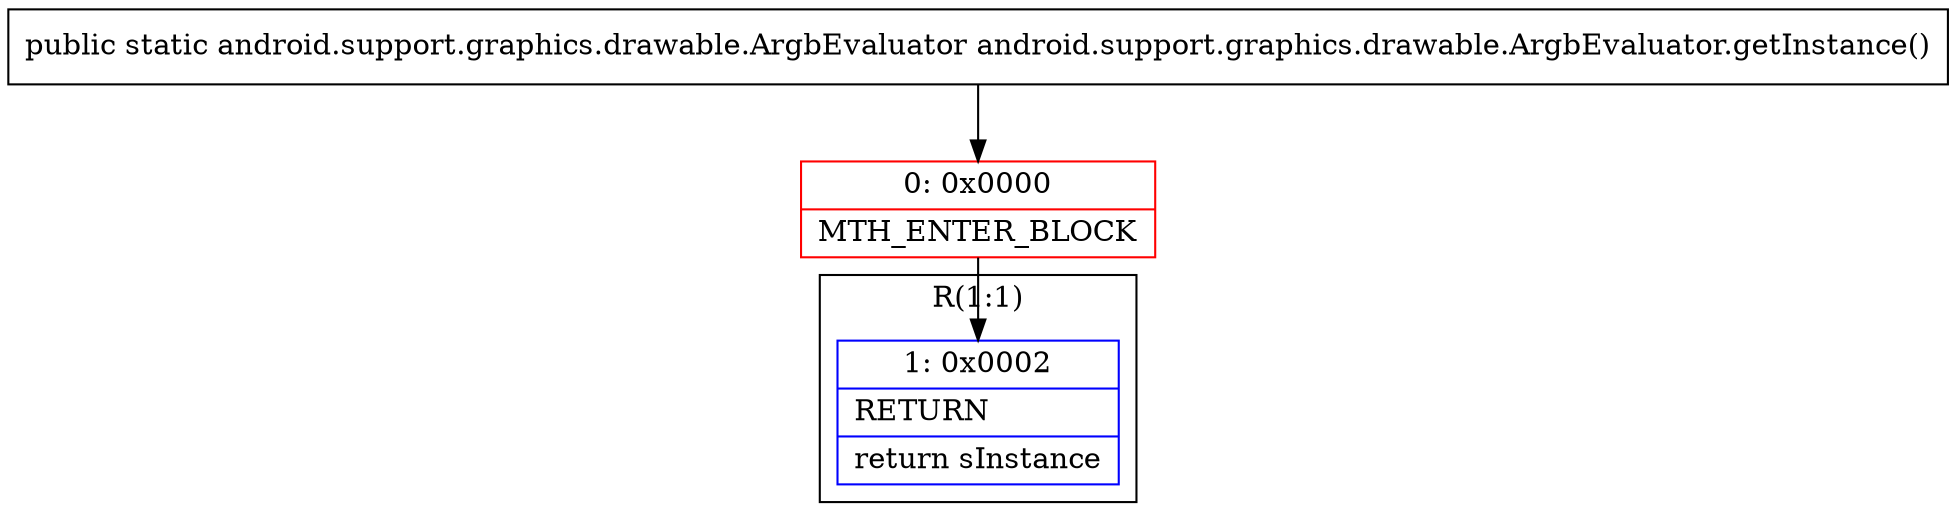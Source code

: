 digraph "CFG forandroid.support.graphics.drawable.ArgbEvaluator.getInstance()Landroid\/support\/graphics\/drawable\/ArgbEvaluator;" {
subgraph cluster_Region_247071245 {
label = "R(1:1)";
node [shape=record,color=blue];
Node_1 [shape=record,label="{1\:\ 0x0002|RETURN\l|return sInstance\l}"];
}
Node_0 [shape=record,color=red,label="{0\:\ 0x0000|MTH_ENTER_BLOCK\l}"];
MethodNode[shape=record,label="{public static android.support.graphics.drawable.ArgbEvaluator android.support.graphics.drawable.ArgbEvaluator.getInstance() }"];
MethodNode -> Node_0;
Node_0 -> Node_1;
}

